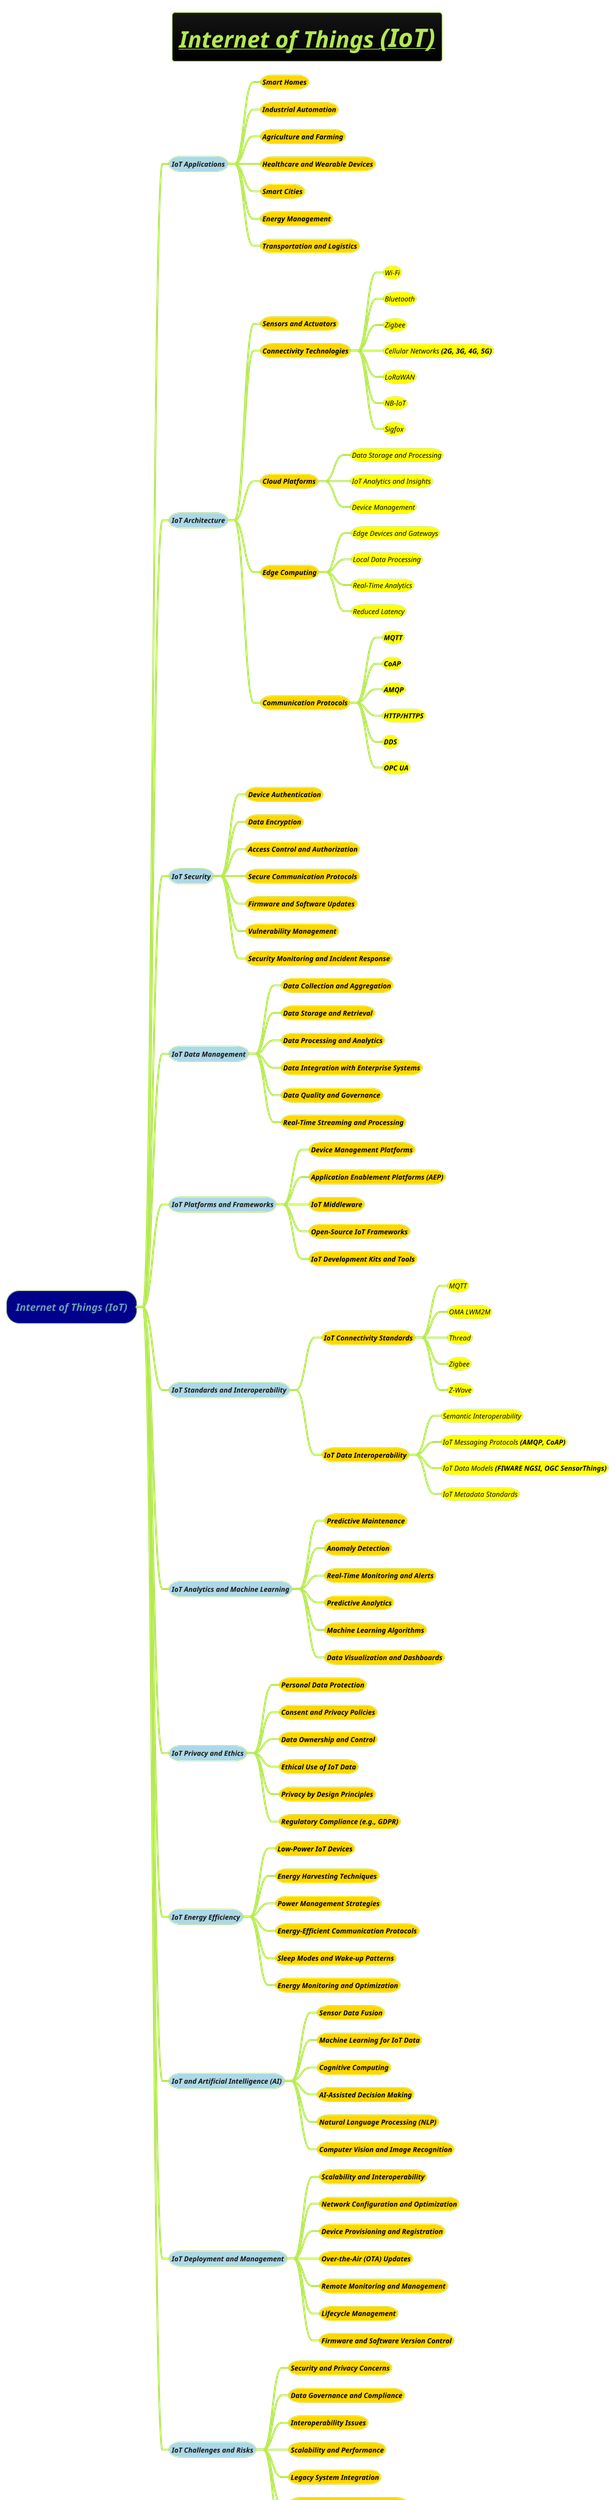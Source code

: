 @startmindmap
title =<i><b><u>Internet of Things <b>(IoT)
!theme hacker

*[#darkblue] <i>Internet of Things <b>(IoT)
**[#lightblue] <i><color #blac><size:11>IoT Applications
***[#gold] <b><i><color #black><size:11>Smart Homes
***[#gold] <b><i><color #black><size:11>Industrial Automation
***[#gold] <b><i><color #black><size:11>Agriculture and Farming
***[#gold] <b><i><color #black><size:11>Healthcare and Wearable Devices
***[#gold] <b><i><color #black><size:11>Smart Cities
***[#gold] <b><i><color #black><size:11>Energy Management
***[#gold] <b><i><color #black><size:11>Transportation and Logistics
**[#lightblue] <i><color #blac><size:11>IoT Architecture
***[#gold] <b><i><color #black><size:11>Sensors and Actuators
***[#gold] <b><i><color #black><size:11>Connectivity Technologies
****[#yellow] <i><color #black><size:11>Wi-Fi
****[#yellow] <i><color #black><size:11>Bluetooth
****[#yellow] <i><color #black><size:11>Zigbee
****[#yellow] <i><color #black><size:11>Cellular Networks <b>(2G, 3G, 4G, 5G)
****[#yellow] <i><color #black><size:11>LoRaWAN
****[#yellow] <i><color #black><size:11>NB-IoT
****[#yellow] <i><color #black><size:11>Sigfox
***[#gold] <b><i><color #black><size:11>Cloud Platforms
****[#yellow] <i><color #black><size:11>Data Storage and Processing
****[#yellow] <i><color #black><size:11>IoT Analytics and Insights
****[#yellow] <i><color #black><size:11>Device Management
***[#gold] <b><i><color #black><size:11>Edge Computing
****[#yellow] <i><color #black><size:11>Edge Devices and Gateways
****[#yellow] <i><color #black><size:11>Local Data Processing
****[#yellow] <i><color #black><size:11>Real-Time Analytics
****[#yellow] <i><color #black><size:11>Reduced Latency
***[#gold] <b><i><color #black><size:11>Communication Protocols
****[#yellow] <i><color #black><size:11><b>MQTT
****[#yellow] <i><color #black><size:11><b>CoAP
****[#yellow] <i><color #black><size:11><b>AMQP
****[#yellow] <i><color #black><size:11><b>HTTP/HTTPS
****[#yellow] <i><color #black><size:11><b>DDS
****[#yellow] <i><color #black><size:11><b>OPC UA
**[#lightblue] <i><color #blac><size:11>IoT Security
***[#gold] <b><i><color #black><size:11>Device Authentication
***[#gold] <b><i><color #black><size:11>Data Encryption
***[#gold] <b><i><color #black><size:11>Access Control and Authorization
***[#gold] <b><i><color #black><size:11>Secure Communication Protocols
***[#gold] <b><i><color #black><size:11>Firmware and Software Updates
***[#gold] <b><i><color #black><size:11>Vulnerability Management
***[#gold] <b><i><color #black><size:11>Security Monitoring and Incident Response
**[#lightblue] <i><color #blac><size:11>IoT Data Management
***[#gold] <b><i><color #black><size:11>Data Collection and Aggregation
***[#gold] <b><i><color #black><size:11>Data Storage and Retrieval
***[#gold] <b><i><color #black><size:11>Data Processing and Analytics
***[#gold] <b><i><color #black><size:11>Data Integration with Enterprise Systems
***[#gold] <b><i><color #black><size:11>Data Quality and Governance
***[#gold] <b><i><color #black><size:11>Real-Time Streaming and Processing
**[#lightblue] <i><color #blac><size:11>IoT Platforms and Frameworks
***[#gold] <b><i><color #black><size:11>Device Management Platforms
***[#gold] <b><i><color #black><size:11>Application Enablement Platforms <b>(AEP)
***[#gold] <b><i><color #black><size:11>IoT Middleware
***[#gold] <b><i><color #black><size:11>Open-Source IoT Frameworks
***[#gold] <b><i><color #black><size:11>IoT Development Kits and Tools
**[#lightblue] <i><color #blac><size:11>IoT Standards and Interoperability
***[#gold] <b><i><color #black><size:11>IoT Connectivity Standards
****[#yellow] <i><color #black><size:11>MQTT
****[#yellow] <i><color #black><size:11>OMA LWM2M
****[#yellow] <i><color #black><size:11>Thread
****[#yellow] <i><color #black><size:11>Zigbee
****[#yellow] <i><color #black><size:11>Z-Wave
***[#gold] <b><i><color #black><size:11>IoT Data Interoperability
****[#yellow] <i><color #black><size:11>Semantic Interoperability
****[#yellow] <i><color #black><size:11>IoT Messaging Protocols <b>(AMQP, CoAP)
****[#yellow] <i><color #black><size:11>IoT Data Models <b>(FIWARE NGSI, OGC SensorThings)
****[#yellow] <i><color #black><size:11>IoT Metadata Standards
**[#lightblue] <i><color #blac><size:11>IoT Analytics and Machine Learning
***[#gold] <b><i><color #black><size:11>Predictive Maintenance
***[#gold] <b><i><color #black><size:11>Anomaly Detection
***[#gold] <b><i><color #black><size:11>Real-Time Monitoring and Alerts
***[#gold] <b><i><color #black><size:11>Predictive Analytics
***[#gold] <b><i><color #black><size:11>Machine Learning Algorithms
***[#gold] <b><i><color #black><size:11>Data Visualization and Dashboards
**[#lightblue] <i><color #blac><size:11>IoT Privacy and Ethics
***[#gold] <b><i><color #black><size:11>Personal Data Protection
***[#gold] <b><i><color #black><size:11>Consent and Privacy Policies
***[#gold] <b><i><color #black><size:11>Data Ownership and Control
***[#gold] <b><i><color #black><size:11>Ethical Use of IoT Data
***[#gold] <b><i><color #black><size:11>Privacy by Design Principles
***[#gold] <b><i><color #black><size:11>Regulatory Compliance <b>(e.g., GDPR)
**[#lightblue] <i><color #blac><size:11>IoT Energy Efficiency
***[#gold] <b><i><color #black><size:11>Low-Power IoT Devices
***[#gold] <b><i><color #black><size:11>Energy Harvesting Techniques
***[#gold] <b><i><color #black><size:11>Power Management Strategies
***[#gold] <b><i><color #black><size:11>Energy-Efficient Communication Protocols
***[#gold] <b><i><color #black><size:11>Sleep Modes and Wake-up Patterns
***[#gold] <b><i><color #black><size:11>Energy Monitoring and Optimization
**[#lightblue] <i><color #blac><size:11>IoT and Artificial Intelligence <b>(AI)
***[#gold] <b><i><color #black><size:11>Sensor Data Fusion
***[#gold] <b><i><color #black><size:11>Machine Learning for IoT Data
***[#gold] <b><i><color #black><size:11>Cognitive Computing
***[#gold] <b><i><color #black><size:11>AI-Assisted Decision Making
***[#gold] <b><i><color #black><size:11>Natural Language Processing <b>(NLP)
***[#gold] <b><i><color #black><size:11>Computer Vision and Image Recognition
**[#lightblue] <i><color #blac><size:11>IoT Deployment and Management
***[#gold] <b><i><color #black><size:11>Scalability and Interoperability
***[#gold] <b><i><color #black><size:11>Network Configuration and Optimization
***[#gold] <b><i><color #black><size:11>Device Provisioning and Registration
***[#gold] <b><i><color #black><size:11>Over-the-Air <b>(OTA) Updates
***[#gold] <b><i><color #black><size:11>Remote Monitoring and Management
***[#gold] <b><i><color #black><size:11>Lifecycle Management
***[#gold] <b><i><color #black><size:11>Firmware and Software Version Control
**[#lightblue] <i><color #blac><size:11>IoT Challenges and Risks
***[#gold] <b><i><color #black><size:11>Security and Privacy Concerns
***[#gold] <b><i><color #black><size:11>Data Governance and Compliance
***[#gold] <b><i><color #black><size:11>Interoperability Issues
***[#gold] <b><i><color #black><size:11>Scalability and Performance
***[#gold] <b><i><color #black><size:11>Legacy System Integration
***[#gold] <b><i><color #black><size:11>Network Reliability and Bandwidth
***[#gold] <b><i><color #black><size:11>Technical Skills and Workforce Training

@endmindmap
